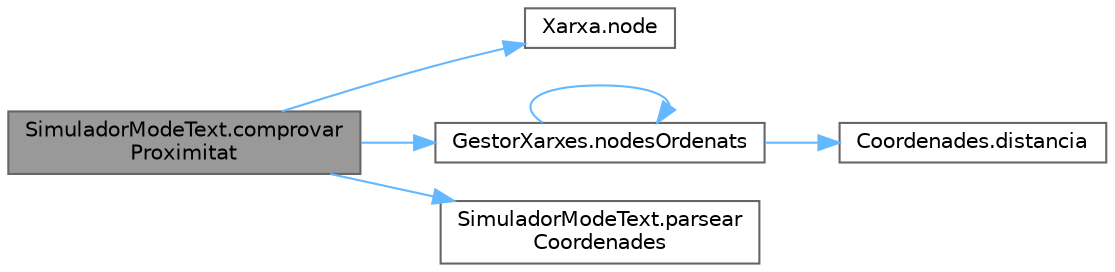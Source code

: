 digraph "SimuladorModeText.comprovarProximitat"
{
 // LATEX_PDF_SIZE
  bgcolor="transparent";
  edge [fontname=Helvetica,fontsize=10,labelfontname=Helvetica,labelfontsize=10];
  node [fontname=Helvetica,fontsize=10,shape=box,height=0.2,width=0.4];
  rankdir="LR";
  Node1 [id="Node000001",label="SimuladorModeText.comprovar\lProximitat",height=0.2,width=0.4,color="gray40", fillcolor="grey60", style="filled", fontcolor="black",tooltip="Comprova la proximitat de nodes a unes coordenades especificades."];
  Node1 -> Node2 [id="edge1_Node000001_Node000002",color="steelblue1",style="solid",tooltip=" "];
  Node2 [id="Node000002",label="Xarxa.node",height=0.2,width=0.4,color="grey40", fillcolor="white", style="filled",URL="$class_xarxa.html#a5f4cb1e91855800352838cbaa0b4ef1e",tooltip="Retorna el node de la xarxa amb l'identificador donat."];
  Node1 -> Node3 [id="edge2_Node000001_Node000003",color="steelblue1",style="solid",tooltip=" "];
  Node3 [id="Node000003",label="GestorXarxes.nodesOrdenats",height=0.2,width=0.4,color="grey40", fillcolor="white", style="filled",URL="$class_gestor_xarxes.html#a52c5dc0b39546aa4d3b12701e78e2a75",tooltip="Retorna una llista de nodes ordenats segons les seves coordenades."];
  Node3 -> Node4 [id="edge3_Node000003_Node000004",color="steelblue1",style="solid",tooltip=" "];
  Node4 [id="Node000004",label="Coordenades.distancia",height=0.2,width=0.4,color="grey40", fillcolor="white", style="filled",URL="$class_coordenades.html#af0623aa8643efc99b90f77622392d6a5",tooltip="Retorna la distància entre aquestes coordenades i c, expressada en km."];
  Node3 -> Node3 [id="edge4_Node000003_Node000003",color="steelblue1",style="solid",tooltip=" "];
  Node1 -> Node5 [id="edge5_Node000001_Node000005",color="steelblue1",style="solid",tooltip=" "];
  Node5 [id="Node000005",label="SimuladorModeText.parsear\lCoordenades",height=0.2,width=0.4,color="grey40", fillcolor="white", style="filled",URL="$class_simulador_mode_text.html#a237dd00801639c016293b4b264a68d32",tooltip="Parsea una cadena de texto para convertirla en coordenades."];
}
